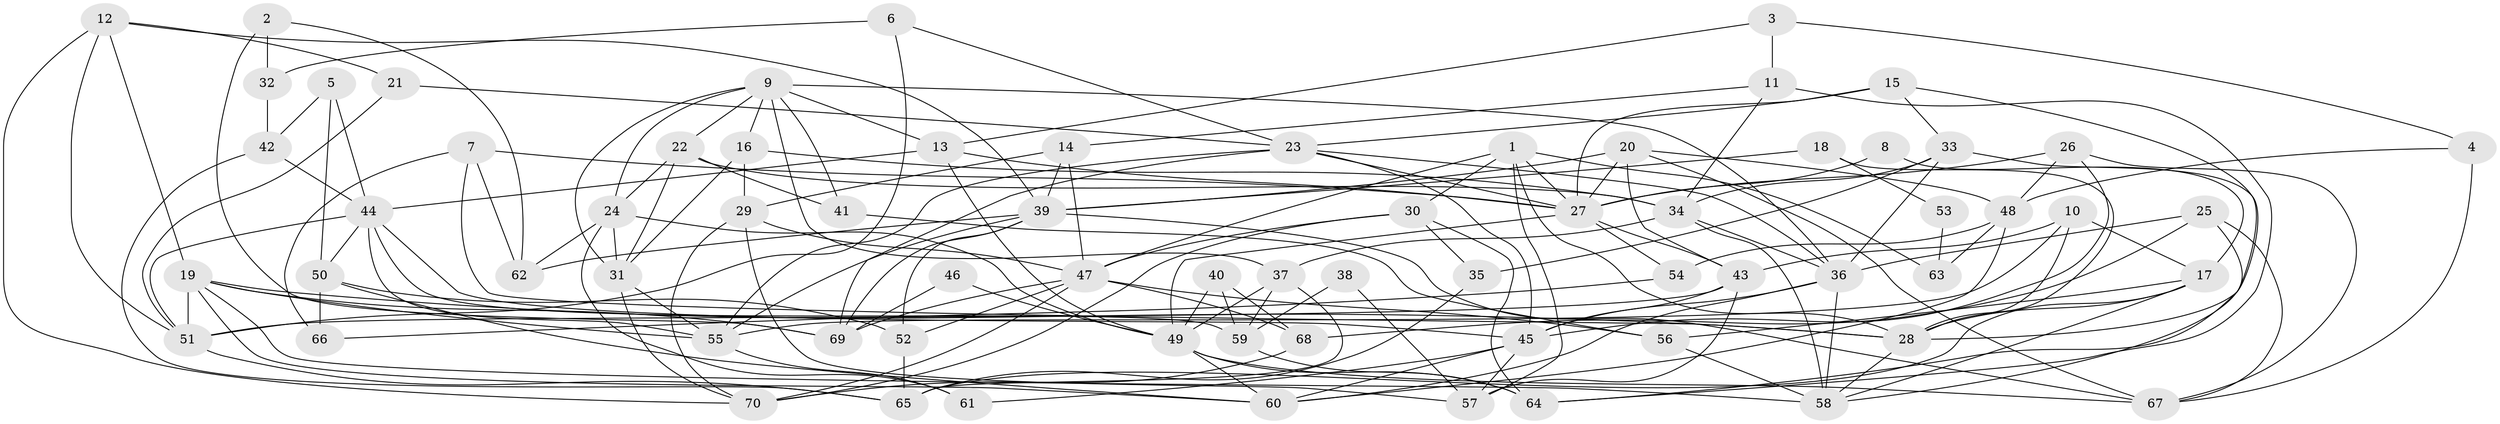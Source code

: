 // original degree distribution, {3: 0.3130434782608696, 7: 0.05217391304347826, 6: 0.06956521739130435, 5: 0.17391304347826086, 2: 0.11304347826086956, 4: 0.2608695652173913, 8: 0.017391304347826087}
// Generated by graph-tools (version 1.1) at 2025/37/03/04/25 23:37:03]
// undirected, 70 vertices, 176 edges
graph export_dot {
  node [color=gray90,style=filled];
  1;
  2;
  3;
  4;
  5;
  6;
  7;
  8;
  9;
  10;
  11;
  12;
  13;
  14;
  15;
  16;
  17;
  18;
  19;
  20;
  21;
  22;
  23;
  24;
  25;
  26;
  27;
  28;
  29;
  30;
  31;
  32;
  33;
  34;
  35;
  36;
  37;
  38;
  39;
  40;
  41;
  42;
  43;
  44;
  45;
  46;
  47;
  48;
  49;
  50;
  51;
  52;
  53;
  54;
  55;
  56;
  57;
  58;
  59;
  60;
  61;
  62;
  63;
  64;
  65;
  66;
  67;
  68;
  69;
  70;
  1 -- 27 [weight=1.0];
  1 -- 28 [weight=1.0];
  1 -- 30 [weight=1.0];
  1 -- 47 [weight=1.0];
  1 -- 57 [weight=1.0];
  1 -- 63 [weight=1.0];
  2 -- 32 [weight=1.0];
  2 -- 62 [weight=1.0];
  2 -- 69 [weight=1.0];
  3 -- 4 [weight=1.0];
  3 -- 11 [weight=1.0];
  3 -- 13 [weight=1.0];
  4 -- 48 [weight=1.0];
  4 -- 67 [weight=1.0];
  5 -- 42 [weight=1.0];
  5 -- 44 [weight=1.0];
  5 -- 50 [weight=1.0];
  6 -- 23 [weight=1.0];
  6 -- 32 [weight=1.0];
  6 -- 51 [weight=1.0];
  7 -- 27 [weight=1.0];
  7 -- 28 [weight=1.0];
  7 -- 62 [weight=1.0];
  7 -- 66 [weight=1.0];
  8 -- 17 [weight=1.0];
  8 -- 27 [weight=1.0];
  9 -- 13 [weight=1.0];
  9 -- 16 [weight=1.0];
  9 -- 22 [weight=1.0];
  9 -- 24 [weight=1.0];
  9 -- 31 [weight=1.0];
  9 -- 36 [weight=1.0];
  9 -- 37 [weight=1.0];
  9 -- 41 [weight=1.0];
  10 -- 17 [weight=1.0];
  10 -- 28 [weight=1.0];
  10 -- 43 [weight=1.0];
  10 -- 55 [weight=1.0];
  11 -- 14 [weight=1.0];
  11 -- 34 [weight=1.0];
  11 -- 64 [weight=1.0];
  12 -- 19 [weight=1.0];
  12 -- 21 [weight=1.0];
  12 -- 39 [weight=1.0];
  12 -- 51 [weight=1.0];
  12 -- 70 [weight=1.0];
  13 -- 27 [weight=1.0];
  13 -- 44 [weight=1.0];
  13 -- 49 [weight=1.0];
  14 -- 29 [weight=1.0];
  14 -- 39 [weight=1.0];
  14 -- 47 [weight=1.0];
  15 -- 23 [weight=1.0];
  15 -- 27 [weight=1.0];
  15 -- 28 [weight=1.0];
  15 -- 33 [weight=1.0];
  16 -- 29 [weight=1.0];
  16 -- 31 [weight=1.0];
  16 -- 34 [weight=1.0];
  17 -- 28 [weight=1.0];
  17 -- 56 [weight=1.0];
  17 -- 58 [weight=1.0];
  17 -- 65 [weight=1.0];
  18 -- 28 [weight=1.0];
  18 -- 39 [weight=1.0];
  18 -- 53 [weight=1.0];
  19 -- 28 [weight=1.0];
  19 -- 51 [weight=1.0];
  19 -- 55 [weight=1.0];
  19 -- 58 [weight=1.0];
  19 -- 60 [weight=1.0];
  19 -- 69 [weight=1.0];
  20 -- 27 [weight=1.0];
  20 -- 39 [weight=2.0];
  20 -- 43 [weight=1.0];
  20 -- 48 [weight=1.0];
  20 -- 67 [weight=1.0];
  21 -- 23 [weight=1.0];
  21 -- 51 [weight=1.0];
  22 -- 24 [weight=1.0];
  22 -- 31 [weight=1.0];
  22 -- 34 [weight=1.0];
  22 -- 41 [weight=1.0];
  23 -- 27 [weight=1.0];
  23 -- 36 [weight=1.0];
  23 -- 45 [weight=1.0];
  23 -- 55 [weight=1.0];
  23 -- 69 [weight=1.0];
  24 -- 31 [weight=1.0];
  24 -- 49 [weight=1.0];
  24 -- 61 [weight=1.0];
  24 -- 62 [weight=1.0];
  25 -- 36 [weight=1.0];
  25 -- 58 [weight=1.0];
  25 -- 67 [weight=1.0];
  25 -- 68 [weight=1.0];
  26 -- 27 [weight=1.0];
  26 -- 45 [weight=1.0];
  26 -- 48 [weight=1.0];
  26 -- 67 [weight=1.0];
  27 -- 43 [weight=1.0];
  27 -- 49 [weight=1.0];
  27 -- 54 [weight=1.0];
  28 -- 58 [weight=1.0];
  29 -- 47 [weight=1.0];
  29 -- 57 [weight=1.0];
  29 -- 70 [weight=1.0];
  30 -- 35 [weight=1.0];
  30 -- 47 [weight=1.0];
  30 -- 64 [weight=1.0];
  30 -- 70 [weight=1.0];
  31 -- 55 [weight=1.0];
  31 -- 70 [weight=1.0];
  32 -- 42 [weight=2.0];
  33 -- 34 [weight=1.0];
  33 -- 35 [weight=1.0];
  33 -- 36 [weight=1.0];
  33 -- 64 [weight=1.0];
  34 -- 36 [weight=1.0];
  34 -- 37 [weight=1.0];
  34 -- 58 [weight=1.0];
  35 -- 65 [weight=1.0];
  36 -- 45 [weight=1.0];
  36 -- 58 [weight=2.0];
  36 -- 60 [weight=1.0];
  37 -- 49 [weight=1.0];
  37 -- 59 [weight=1.0];
  37 -- 65 [weight=1.0];
  38 -- 57 [weight=1.0];
  38 -- 59 [weight=1.0];
  39 -- 52 [weight=1.0];
  39 -- 55 [weight=1.0];
  39 -- 62 [weight=1.0];
  39 -- 67 [weight=1.0];
  39 -- 69 [weight=1.0];
  40 -- 49 [weight=1.0];
  40 -- 59 [weight=1.0];
  40 -- 68 [weight=1.0];
  41 -- 56 [weight=1.0];
  42 -- 44 [weight=3.0];
  42 -- 65 [weight=1.0];
  43 -- 45 [weight=1.0];
  43 -- 51 [weight=1.0];
  43 -- 57 [weight=1.0];
  44 -- 45 [weight=1.0];
  44 -- 50 [weight=1.0];
  44 -- 51 [weight=1.0];
  44 -- 55 [weight=1.0];
  44 -- 59 [weight=1.0];
  45 -- 57 [weight=1.0];
  45 -- 60 [weight=1.0];
  45 -- 61 [weight=1.0];
  46 -- 49 [weight=2.0];
  46 -- 69 [weight=1.0];
  47 -- 52 [weight=1.0];
  47 -- 56 [weight=1.0];
  47 -- 68 [weight=1.0];
  47 -- 69 [weight=1.0];
  47 -- 70 [weight=1.0];
  48 -- 54 [weight=1.0];
  48 -- 60 [weight=1.0];
  48 -- 63 [weight=1.0];
  49 -- 60 [weight=1.0];
  49 -- 64 [weight=1.0];
  49 -- 67 [weight=1.0];
  50 -- 52 [weight=1.0];
  50 -- 60 [weight=1.0];
  50 -- 66 [weight=1.0];
  51 -- 65 [weight=1.0];
  52 -- 65 [weight=1.0];
  53 -- 63 [weight=1.0];
  54 -- 66 [weight=1.0];
  55 -- 61 [weight=1.0];
  56 -- 58 [weight=1.0];
  59 -- 64 [weight=1.0];
  68 -- 70 [weight=1.0];
}
